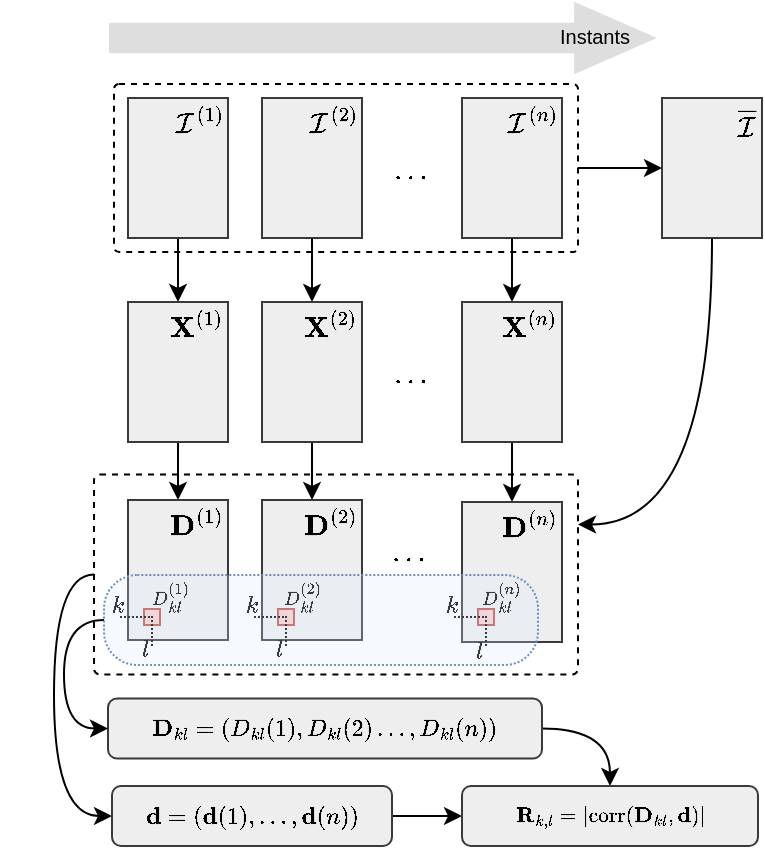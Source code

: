 <mxfile version="15.7.1" type="device"><diagram id="NIPb2PD2_TNzkAoN5Nu6" name="Page-1"><mxGraphModel dx="929" dy="576" grid="1" gridSize="10" guides="1" tooltips="1" connect="1" arrows="1" fold="1" page="1" pageScale="1" pageWidth="850" pageHeight="1100" math="1" shadow="0"><root><mxCell id="0"/><mxCell id="1" parent="0"/><mxCell id="tgD8TYb3JzBPdRuHVwvm-56" value="" style="rounded=1;whiteSpace=wrap;html=1;dashed=1;labelBackgroundColor=none;fontSize=10;strokeWidth=1;align=right;verticalAlign=top;arcSize=3;fillColor=none;" vertex="1" parent="1"><mxGeometry x="50" y="46" width="232" height="84" as="geometry"/></mxCell><mxCell id="tgD8TYb3JzBPdRuHVwvm-61" style="edgeStyle=orthogonalEdgeStyle;rounded=0;orthogonalLoop=1;jettySize=auto;html=1;entryX=0.5;entryY=0;entryDx=0;entryDy=0;fontSize=10;fillColor=#DEDEDE;" edge="1" parent="1" source="tgD8TYb3JzBPdRuHVwvm-1" target="tgD8TYb3JzBPdRuHVwvm-11"><mxGeometry relative="1" as="geometry"/></mxCell><mxCell id="tgD8TYb3JzBPdRuHVwvm-1" value="$$\mathcal{I}^{(1)}$$" style="whiteSpace=wrap;html=1;align=right;fillColor=#eeeeee;strokeColor=#36393d;verticalAlign=top;spacingTop=-15;" vertex="1" parent="1"><mxGeometry x="57" y="53" width="50" height="70" as="geometry"/></mxCell><mxCell id="tgD8TYb3JzBPdRuHVwvm-2" value="" style="shape=flexArrow;endArrow=classic;html=1;rounded=0;fillColor=#DEDEDE;strokeColor=none;width=15.161;endSize=13.473;" edge="1" parent="1"><mxGeometry width="50" height="50" relative="1" as="geometry"><mxPoint x="47" y="23" as="sourcePoint"/><mxPoint x="322" y="23" as="targetPoint"/></mxGeometry></mxCell><mxCell id="tgD8TYb3JzBPdRuHVwvm-3" value="Instants" style="edgeLabel;html=1;align=center;verticalAlign=middle;resizable=0;points=[];labelBackgroundColor=none;fontSize=10;" vertex="1" connectable="0" parent="tgD8TYb3JzBPdRuHVwvm-2"><mxGeometry x="0.83" y="5" relative="1" as="geometry"><mxPoint x="-9" y="4" as="offset"/></mxGeometry></mxCell><mxCell id="tgD8TYb3JzBPdRuHVwvm-62" style="edgeStyle=orthogonalEdgeStyle;rounded=0;orthogonalLoop=1;jettySize=auto;html=1;entryX=0.5;entryY=0;entryDx=0;entryDy=0;fontSize=10;fillColor=#DEDEDE;" edge="1" parent="1" source="tgD8TYb3JzBPdRuHVwvm-6" target="tgD8TYb3JzBPdRuHVwvm-12"><mxGeometry relative="1" as="geometry"/></mxCell><mxCell id="tgD8TYb3JzBPdRuHVwvm-6" value="$$\mathcal{I}^{(2)}$$" style="whiteSpace=wrap;html=1;align=right;fillColor=#eeeeee;strokeColor=#36393d;verticalAlign=top;spacingTop=-15;" vertex="1" parent="1"><mxGeometry x="124" y="53" width="50" height="70" as="geometry"/></mxCell><mxCell id="tgD8TYb3JzBPdRuHVwvm-63" style="edgeStyle=orthogonalEdgeStyle;rounded=0;orthogonalLoop=1;jettySize=auto;html=1;entryX=0.5;entryY=0;entryDx=0;entryDy=0;fontSize=10;fillColor=#DEDEDE;" edge="1" parent="1" source="tgD8TYb3JzBPdRuHVwvm-8" target="tgD8TYb3JzBPdRuHVwvm-13"><mxGeometry relative="1" as="geometry"/></mxCell><mxCell id="tgD8TYb3JzBPdRuHVwvm-8" value="$$\mathcal{I}^{(n)}$$" style="whiteSpace=wrap;html=1;align=right;fillColor=#eeeeee;strokeColor=#36393d;verticalAlign=top;spacingTop=-15;" vertex="1" parent="1"><mxGeometry x="224" y="53" width="50" height="70" as="geometry"/></mxCell><mxCell id="tgD8TYb3JzBPdRuHVwvm-88" style="edgeStyle=orthogonalEdgeStyle;curved=1;rounded=0;orthogonalLoop=1;jettySize=auto;html=1;entryX=1;entryY=0.25;entryDx=0;entryDy=0;fontSize=10;fillColor=#DEDEDE;exitX=0.5;exitY=1;exitDx=0;exitDy=0;" edge="1" parent="1" source="tgD8TYb3JzBPdRuHVwvm-9" target="tgD8TYb3JzBPdRuHVwvm-71"><mxGeometry relative="1" as="geometry"/></mxCell><mxCell id="tgD8TYb3JzBPdRuHVwvm-9" value="$$\overline{\mathcal{I}}$$" style="whiteSpace=wrap;html=1;align=right;fillColor=#eeeeee;strokeColor=#36393d;verticalAlign=top;horizontal=1;spacing=3;spacingTop=-15;" vertex="1" parent="1"><mxGeometry x="324" y="53" width="50" height="70" as="geometry"/></mxCell><mxCell id="tgD8TYb3JzBPdRuHVwvm-10" value="$$\cdots$$" style="text;html=1;align=center;verticalAlign=middle;resizable=0;points=[];autosize=1;strokeColor=none;fillColor=none;" vertex="1" parent="1"><mxGeometry x="163" y="82" width="70" height="20" as="geometry"/></mxCell><mxCell id="tgD8TYb3JzBPdRuHVwvm-64" style="edgeStyle=orthogonalEdgeStyle;rounded=0;orthogonalLoop=1;jettySize=auto;html=1;fontSize=10;fillColor=#DEDEDE;entryX=0.5;entryY=0;entryDx=0;entryDy=0;" edge="1" parent="1" source="tgD8TYb3JzBPdRuHVwvm-11" target="tgD8TYb3JzBPdRuHVwvm-14"><mxGeometry relative="1" as="geometry"><mxPoint x="164.512" y="242.25" as="targetPoint"/></mxGeometry></mxCell><mxCell id="tgD8TYb3JzBPdRuHVwvm-11" value="$$\mathbf{X}^{(1)}$$" style="whiteSpace=wrap;html=1;align=right;fillColor=#eeeeee;strokeColor=#36393d;verticalAlign=top;spacingTop=-15;" vertex="1" parent="1"><mxGeometry x="57" y="155" width="50" height="70" as="geometry"/></mxCell><mxCell id="tgD8TYb3JzBPdRuHVwvm-66" style="edgeStyle=orthogonalEdgeStyle;rounded=0;orthogonalLoop=1;jettySize=auto;html=1;entryX=0.5;entryY=0;entryDx=0;entryDy=0;fontSize=10;fillColor=#DEDEDE;" edge="1" parent="1" source="tgD8TYb3JzBPdRuHVwvm-12" target="tgD8TYb3JzBPdRuHVwvm-38"><mxGeometry relative="1" as="geometry"/></mxCell><mxCell id="tgD8TYb3JzBPdRuHVwvm-12" value="$$\mathbf{X}^{(2)}$$" style="whiteSpace=wrap;html=1;align=right;fillColor=#eeeeee;strokeColor=#36393d;verticalAlign=top;spacingTop=-15;" vertex="1" parent="1"><mxGeometry x="124" y="155" width="50" height="70" as="geometry"/></mxCell><mxCell id="tgD8TYb3JzBPdRuHVwvm-67" style="edgeStyle=orthogonalEdgeStyle;rounded=0;orthogonalLoop=1;jettySize=auto;html=1;entryX=0.5;entryY=0;entryDx=0;entryDy=0;fontSize=10;fillColor=#DEDEDE;" edge="1" parent="1" source="tgD8TYb3JzBPdRuHVwvm-13" target="tgD8TYb3JzBPdRuHVwvm-47"><mxGeometry relative="1" as="geometry"/></mxCell><mxCell id="tgD8TYb3JzBPdRuHVwvm-45" value="" style="group" vertex="1" connectable="0" parent="1"><mxGeometry x="216" y="254" width="76" height="87.25" as="geometry"/></mxCell><mxCell id="tgD8TYb3JzBPdRuHVwvm-46" value="" style="group" vertex="1" connectable="0" parent="tgD8TYb3JzBPdRuHVwvm-45"><mxGeometry x="8" y="1" width="68" height="87.25" as="geometry"/></mxCell><mxCell id="tgD8TYb3JzBPdRuHVwvm-47" value="$$\mathbf{D}^{(n)}$$" style="whiteSpace=wrap;html=1;align=right;fillColor=#eeeeee;strokeColor=#36393d;verticalAlign=top;spacingTop=-15;" vertex="1" parent="tgD8TYb3JzBPdRuHVwvm-46"><mxGeometry width="50" height="70" as="geometry"/></mxCell><mxCell id="tgD8TYb3JzBPdRuHVwvm-48" value="" style="group" vertex="1" connectable="0" parent="tgD8TYb3JzBPdRuHVwvm-45"><mxGeometry x="4" y="54.5" width="20" height="18.5" as="geometry"/></mxCell><mxCell id="tgD8TYb3JzBPdRuHVwvm-49" value="" style="verticalLabelPosition=bottom;verticalAlign=top;html=1;shape=mxgraph.basic.rect;fillColor2=none;strokeWidth=1;size=20;indent=5;labelBackgroundColor=none;fontSize=10;fillColor=#f8cecc;strokeColor=#b85450;" vertex="1" parent="tgD8TYb3JzBPdRuHVwvm-48"><mxGeometry x="12" width="8" height="8" as="geometry"/></mxCell><mxCell id="tgD8TYb3JzBPdRuHVwvm-50" value="" style="line;strokeWidth=1;html=1;labelBackgroundColor=none;fontSize=10;align=right;verticalAlign=top;dashed=1;dashPattern=1 1;rotation=0;spacingTop=0;" vertex="1" parent="tgD8TYb3JzBPdRuHVwvm-48"><mxGeometry y="3.5" width="16" height="1" as="geometry"/></mxCell><mxCell id="tgD8TYb3JzBPdRuHVwvm-51" value="" style="line;strokeWidth=1;html=1;labelBackgroundColor=none;fontSize=10;align=right;verticalAlign=top;dashed=1;dashPattern=1 1;rotation=-90;spacingTop=0;" vertex="1" parent="tgD8TYb3JzBPdRuHVwvm-48"><mxGeometry x="8" y="10" width="16" height="1" as="geometry"/></mxCell><mxCell id="tgD8TYb3JzBPdRuHVwvm-52" value="$$k$$" style="text;html=1;strokeColor=none;fillColor=none;align=center;verticalAlign=middle;whiteSpace=wrap;rounded=0;dashed=1;dashPattern=1 1;labelBackgroundColor=none;fontSize=10;" vertex="1" parent="tgD8TYb3JzBPdRuHVwvm-45"><mxGeometry y="48.5" width="7" height="8" as="geometry"/></mxCell><mxCell id="tgD8TYb3JzBPdRuHVwvm-53" value="$$l$$" style="text;html=1;strokeColor=none;fillColor=none;align=center;verticalAlign=middle;whiteSpace=wrap;rounded=0;dashed=1;dashPattern=1 1;labelBackgroundColor=none;fontSize=10;" vertex="1" parent="tgD8TYb3JzBPdRuHVwvm-45"><mxGeometry x="12.5" y="71.5" width="7" height="8" as="geometry"/></mxCell><mxCell id="tgD8TYb3JzBPdRuHVwvm-13" value="$$\mathbf{X}^{(n)}$$" style="whiteSpace=wrap;html=1;align=right;fillColor=#eeeeee;strokeColor=#36393d;verticalAlign=top;spacingTop=-15;" vertex="1" parent="1"><mxGeometry x="224" y="155" width="50" height="70" as="geometry"/></mxCell><mxCell id="tgD8TYb3JzBPdRuHVwvm-36" value="" style="group" vertex="1" connectable="0" parent="1"><mxGeometry x="116" y="254" width="176" height="87.25" as="geometry"/></mxCell><mxCell id="tgD8TYb3JzBPdRuHVwvm-37" value="" style="group" vertex="1" connectable="0" parent="tgD8TYb3JzBPdRuHVwvm-36"><mxGeometry x="8" width="168" height="87.25" as="geometry"/></mxCell><mxCell id="tgD8TYb3JzBPdRuHVwvm-38" value="$$\mathbf{D}^{(2)}$$" style="whiteSpace=wrap;html=1;align=right;fillColor=#eeeeee;strokeColor=#36393d;verticalAlign=top;spacingTop=-15;" vertex="1" parent="tgD8TYb3JzBPdRuHVwvm-37"><mxGeometry width="50" height="70" as="geometry"/></mxCell><mxCell id="tgD8TYb3JzBPdRuHVwvm-39" value="" style="group" vertex="1" connectable="0" parent="tgD8TYb3JzBPdRuHVwvm-36"><mxGeometry x="4" y="54.5" width="20" height="18.5" as="geometry"/></mxCell><mxCell id="tgD8TYb3JzBPdRuHVwvm-40" value="" style="verticalLabelPosition=bottom;verticalAlign=top;html=1;shape=mxgraph.basic.rect;fillColor2=none;strokeWidth=1;size=20;indent=5;labelBackgroundColor=none;fontSize=10;fillColor=#f8cecc;strokeColor=#b85450;" vertex="1" parent="tgD8TYb3JzBPdRuHVwvm-39"><mxGeometry x="12" width="8" height="8" as="geometry"/></mxCell><mxCell id="tgD8TYb3JzBPdRuHVwvm-41" value="" style="line;strokeWidth=1;html=1;labelBackgroundColor=none;fontSize=10;align=right;verticalAlign=top;dashed=1;dashPattern=1 1;rotation=0;spacingTop=0;" vertex="1" parent="tgD8TYb3JzBPdRuHVwvm-39"><mxGeometry y="3.5" width="16" height="1" as="geometry"/></mxCell><mxCell id="tgD8TYb3JzBPdRuHVwvm-42" value="" style="line;strokeWidth=1;html=1;labelBackgroundColor=none;fontSize=10;align=right;verticalAlign=top;dashed=1;dashPattern=1 1;rotation=-90;spacingTop=0;" vertex="1" parent="tgD8TYb3JzBPdRuHVwvm-39"><mxGeometry x="8" y="10" width="16" height="1" as="geometry"/></mxCell><mxCell id="tgD8TYb3JzBPdRuHVwvm-43" value="$$k$$" style="text;html=1;strokeColor=none;fillColor=none;align=center;verticalAlign=middle;whiteSpace=wrap;rounded=0;dashed=1;dashPattern=1 1;labelBackgroundColor=none;fontSize=10;" vertex="1" parent="tgD8TYb3JzBPdRuHVwvm-36"><mxGeometry y="48.5" width="7" height="8" as="geometry"/></mxCell><mxCell id="tgD8TYb3JzBPdRuHVwvm-44" value="$$l$$" style="text;html=1;strokeColor=none;fillColor=none;align=center;verticalAlign=middle;whiteSpace=wrap;rounded=0;dashed=1;dashPattern=1 1;labelBackgroundColor=none;fontSize=10;" vertex="1" parent="tgD8TYb3JzBPdRuHVwvm-36"><mxGeometry x="12.5" y="70.5" width="7" height="8" as="geometry"/></mxCell><mxCell id="tgD8TYb3JzBPdRuHVwvm-35" value="" style="group" vertex="1" connectable="0" parent="1"><mxGeometry x="49" y="254" width="58" height="78.5" as="geometry"/></mxCell><mxCell id="tgD8TYb3JzBPdRuHVwvm-18" value="" style="group" vertex="1" connectable="0" parent="tgD8TYb3JzBPdRuHVwvm-35"><mxGeometry x="8" width="50" height="74.5" as="geometry"/></mxCell><mxCell id="tgD8TYb3JzBPdRuHVwvm-14" value="$$\mathbf{D}^{(1)}$$" style="whiteSpace=wrap;html=1;align=right;fillColor=#eeeeee;strokeColor=#36393d;verticalAlign=top;spacingTop=-15;" vertex="1" parent="tgD8TYb3JzBPdRuHVwvm-18"><mxGeometry width="50" height="70" as="geometry"/></mxCell><mxCell id="tgD8TYb3JzBPdRuHVwvm-68" value="$$D_{kl}^{(1)}$$" style="text;html=1;strokeColor=none;fillColor=none;align=center;verticalAlign=middle;whiteSpace=wrap;rounded=0;dashed=1;labelBackgroundColor=none;fontSize=8;" vertex="1" parent="tgD8TYb3JzBPdRuHVwvm-18"><mxGeometry x="11" y="38" width="20" height="20" as="geometry"/></mxCell><mxCell id="tgD8TYb3JzBPdRuHVwvm-69" value="$$D_{kl}^{(2)}$$" style="text;html=1;strokeColor=none;fillColor=none;align=center;verticalAlign=middle;whiteSpace=wrap;rounded=0;dashed=1;labelBackgroundColor=none;fontSize=8;" vertex="1" parent="tgD8TYb3JzBPdRuHVwvm-18"><mxGeometry x="77" y="38" width="20" height="20" as="geometry"/></mxCell><mxCell id="tgD8TYb3JzBPdRuHVwvm-70" value="$$D_{kl}^{(n)}$$" style="text;html=1;strokeColor=none;fillColor=none;align=center;verticalAlign=middle;whiteSpace=wrap;rounded=0;dashed=1;labelBackgroundColor=none;fontSize=8;" vertex="1" parent="tgD8TYb3JzBPdRuHVwvm-18"><mxGeometry x="177" y="38" width="20" height="20" as="geometry"/></mxCell><mxCell id="tgD8TYb3JzBPdRuHVwvm-33" value="$$k$$" style="text;html=1;strokeColor=none;fillColor=none;align=center;verticalAlign=middle;whiteSpace=wrap;rounded=0;dashed=1;dashPattern=1 1;labelBackgroundColor=none;fontSize=10;" vertex="1" parent="tgD8TYb3JzBPdRuHVwvm-35"><mxGeometry y="48.5" width="7" height="8" as="geometry"/></mxCell><mxCell id="tgD8TYb3JzBPdRuHVwvm-34" value="$$l$$" style="text;html=1;strokeColor=none;fillColor=none;align=center;verticalAlign=middle;whiteSpace=wrap;rounded=0;dashed=1;dashPattern=1 1;labelBackgroundColor=none;fontSize=10;" vertex="1" parent="tgD8TYb3JzBPdRuHVwvm-35"><mxGeometry x="12.5" y="70.5" width="7" height="8" as="geometry"/></mxCell><mxCell id="tgD8TYb3JzBPdRuHVwvm-30" value="" style="verticalLabelPosition=bottom;verticalAlign=top;html=1;shape=mxgraph.basic.rect;fillColor2=none;strokeWidth=1;size=20;indent=5;labelBackgroundColor=none;fontSize=10;fillColor=#f8cecc;strokeColor=#b85450;" vertex="1" parent="tgD8TYb3JzBPdRuHVwvm-35"><mxGeometry x="16" y="54.5" width="8" height="8" as="geometry"/></mxCell><mxCell id="tgD8TYb3JzBPdRuHVwvm-28" value="" style="line;strokeWidth=1;html=1;labelBackgroundColor=none;fontSize=10;align=right;verticalAlign=top;dashed=1;dashPattern=1 1;rotation=0;spacingTop=0;" vertex="1" parent="tgD8TYb3JzBPdRuHVwvm-35"><mxGeometry x="4" y="58" width="16" height="1" as="geometry"/></mxCell><mxCell id="tgD8TYb3JzBPdRuHVwvm-27" value="" style="line;strokeWidth=1;html=1;labelBackgroundColor=none;fontSize=10;align=right;verticalAlign=top;dashed=1;dashPattern=1 1;rotation=-90;spacingTop=0;" vertex="1" parent="tgD8TYb3JzBPdRuHVwvm-35"><mxGeometry x="12" y="64.5" width="16" height="1" as="geometry"/></mxCell><mxCell id="tgD8TYb3JzBPdRuHVwvm-57" style="edgeStyle=orthogonalEdgeStyle;rounded=0;orthogonalLoop=1;jettySize=auto;html=1;entryX=0;entryY=0.5;entryDx=0;entryDy=0;fontSize=10;fillColor=#DEDEDE;" edge="1" parent="1" source="tgD8TYb3JzBPdRuHVwvm-56" target="tgD8TYb3JzBPdRuHVwvm-9"><mxGeometry relative="1" as="geometry"/></mxCell><mxCell id="tgD8TYb3JzBPdRuHVwvm-90" style="edgeStyle=orthogonalEdgeStyle;curved=1;rounded=0;orthogonalLoop=1;jettySize=auto;html=1;entryX=0;entryY=0.5;entryDx=0;entryDy=0;fontSize=10;fillColor=#DEDEDE;exitX=0;exitY=0.5;exitDx=0;exitDy=0;" edge="1" parent="1" source="tgD8TYb3JzBPdRuHVwvm-71" target="tgD8TYb3JzBPdRuHVwvm-77"><mxGeometry relative="1" as="geometry"/></mxCell><mxCell id="tgD8TYb3JzBPdRuHVwvm-71" value="" style="rounded=1;whiteSpace=wrap;html=1;dashed=1;labelBackgroundColor=none;fontSize=10;strokeWidth=1;align=right;verticalAlign=top;arcSize=3;fillColor=none;" vertex="1" parent="1"><mxGeometry x="40" y="241.25" width="242" height="100" as="geometry"/></mxCell><mxCell id="tgD8TYb3JzBPdRuHVwvm-92" style="edgeStyle=orthogonalEdgeStyle;curved=1;rounded=0;orthogonalLoop=1;jettySize=auto;html=1;entryX=0.5;entryY=0;entryDx=0;entryDy=0;fontSize=10;fillColor=#DEDEDE;exitX=1;exitY=0.5;exitDx=0;exitDy=0;" edge="1" parent="1" source="tgD8TYb3JzBPdRuHVwvm-75" target="tgD8TYb3JzBPdRuHVwvm-78"><mxGeometry relative="1" as="geometry"/></mxCell><mxCell id="tgD8TYb3JzBPdRuHVwvm-75" value="$$\mathbf{D}_{kl}=(D_{kl}(1),D_{kl}(2)\ldots,D_{kl}(n))$$" style="text;strokeColor=#36393d;fillColor=#eeeeee;align=center;verticalAlign=middle;whiteSpace=wrap;rounded=1;labelBackgroundColor=none;fontSize=10;html=1;" vertex="1" parent="1"><mxGeometry x="47" y="353.25" width="217" height="30" as="geometry"/></mxCell><mxCell id="tgD8TYb3JzBPdRuHVwvm-91" style="edgeStyle=orthogonalEdgeStyle;curved=1;rounded=0;orthogonalLoop=1;jettySize=auto;html=1;fontSize=10;fillColor=#DEDEDE;" edge="1" parent="1" source="tgD8TYb3JzBPdRuHVwvm-77" target="tgD8TYb3JzBPdRuHVwvm-78"><mxGeometry relative="1" as="geometry"/></mxCell><mxCell id="tgD8TYb3JzBPdRuHVwvm-77" value="&lt;span style=&quot;font-size: 10px;&quot;&gt;$$\mathbf{d}=(\mathbf{d}(1),\ldots,\mathbf{d}(n))$$&lt;/span&gt;" style="text;html=1;strokeColor=#36393d;fillColor=#eeeeee;align=center;verticalAlign=middle;whiteSpace=wrap;rounded=1;labelBackgroundColor=none;fontSize=10;rotation=0;" vertex="1" parent="1"><mxGeometry x="49" y="397" width="140" height="30" as="geometry"/></mxCell><mxCell id="tgD8TYb3JzBPdRuHVwvm-78" value="&lt;span style=&quot;font-size: 9px;&quot;&gt;$$\mathbf{R}_{k,l}=|\mathrm{corr}(\mathbf{D}_{kl},\mathbf{d})|$$&lt;/span&gt;" style="text;html=1;strokeColor=#36393d;fillColor=#eeeeee;align=center;verticalAlign=middle;whiteSpace=wrap;rounded=1;labelBackgroundColor=none;fontSize=9;" vertex="1" parent="1"><mxGeometry x="224" y="397" width="148" height="30" as="geometry"/></mxCell><mxCell id="tgD8TYb3JzBPdRuHVwvm-79" value="$$\cdots$$" style="text;html=1;align=center;verticalAlign=middle;resizable=0;points=[];autosize=1;strokeColor=none;fillColor=none;" vertex="1" parent="1"><mxGeometry x="163" y="184" width="70" height="20" as="geometry"/></mxCell><mxCell id="tgD8TYb3JzBPdRuHVwvm-80" value="$$\cdots$$" style="text;html=1;align=center;verticalAlign=middle;resizable=0;points=[];autosize=1;strokeColor=none;fillColor=none;" vertex="1" parent="1"><mxGeometry x="162" y="273" width="70" height="20" as="geometry"/></mxCell><mxCell id="tgD8TYb3JzBPdRuHVwvm-86" style="edgeStyle=orthogonalEdgeStyle;curved=1;rounded=0;orthogonalLoop=1;jettySize=auto;html=1;exitX=0;exitY=0.5;exitDx=0;exitDy=0;entryX=0;entryY=0.5;entryDx=0;entryDy=0;fontSize=10;fillColor=#DEDEDE;" edge="1" parent="1" source="tgD8TYb3JzBPdRuHVwvm-85" target="tgD8TYb3JzBPdRuHVwvm-75"><mxGeometry relative="1" as="geometry"/></mxCell><mxCell id="tgD8TYb3JzBPdRuHVwvm-85" value="" style="rounded=1;whiteSpace=wrap;html=1;labelBackgroundColor=none;fontSize=10;strokeWidth=1;align=center;verticalAlign=top;arcSize=37;fillColor=#dae8fc;dashed=1;dashPattern=1 1;strokeColor=#6c8ebf;fillOpacity=25;" vertex="1" parent="1"><mxGeometry x="45" y="291.5" width="217" height="45" as="geometry"/></mxCell></root></mxGraphModel></diagram></mxfile>